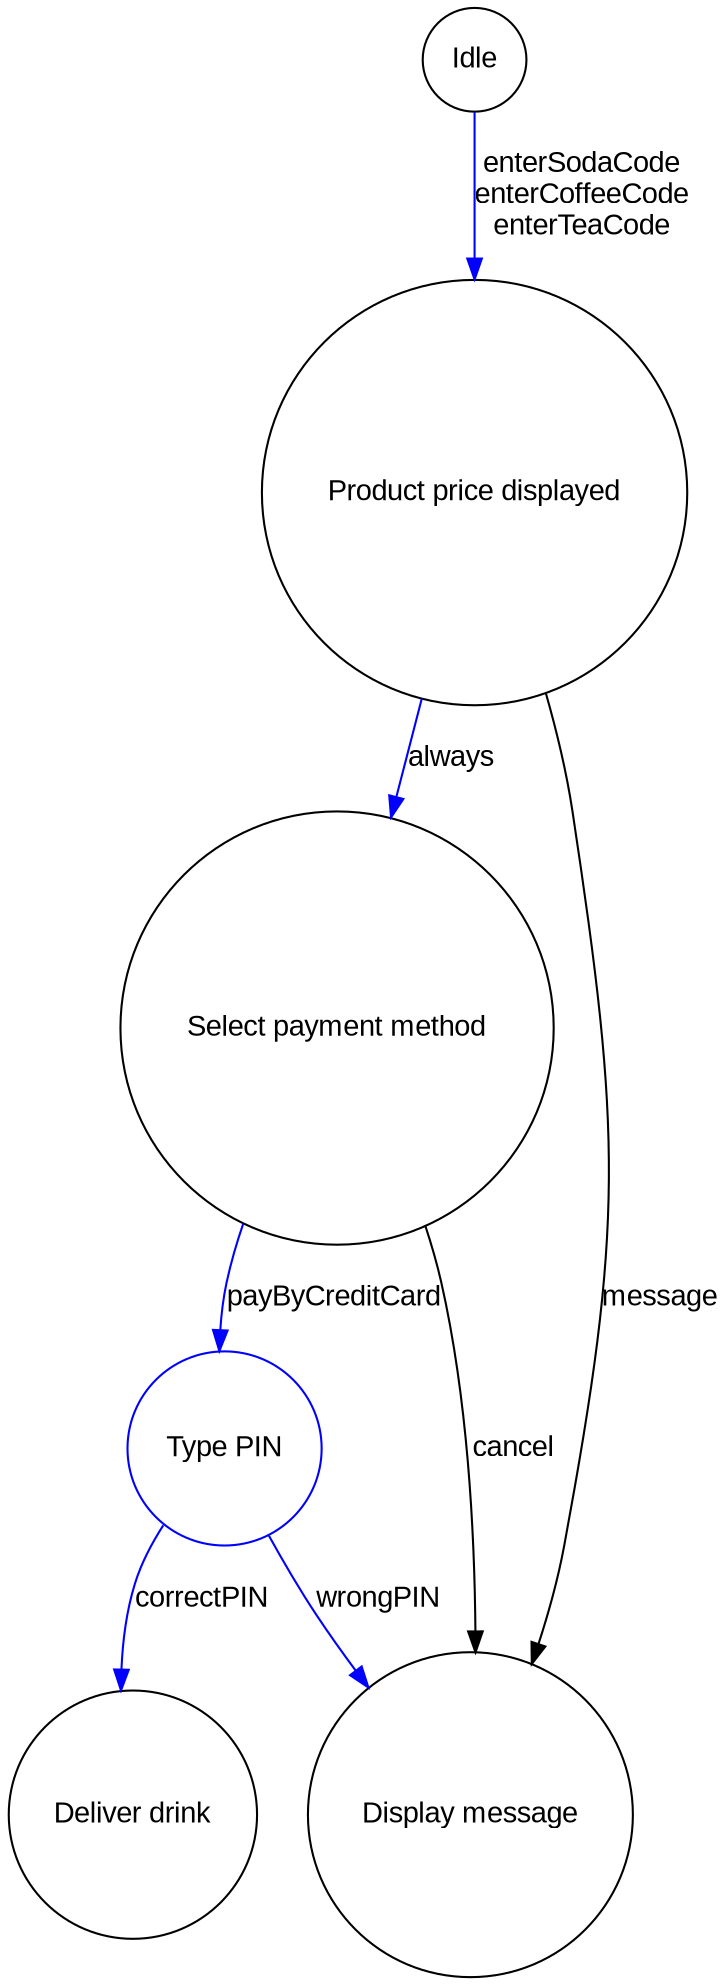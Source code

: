 
digraph G {
    node [shape=circle, fontname=Arial];
    edge [fontname=Arial];

    /* Common States - Black color */
    "Idle" [color=black];
    "Product price displayed" [color=black];
    "Select payment method" [color=black];
    "Deliver drink" [color=black];
    "Display message" [color=black];

    
    /* Variant1 States - Blue color */
    "Type PIN" [color=blue];
    /* Transitions for Variant1 */
    "Idle" -> "Product price displayed" [label="enterSodaCode\nenterCoffeeCode\nenterTeaCode", color=blue];
    "Product price displayed" -> "Select payment method" [label="always", color=blue];
    "Select payment method" -> "Type PIN" [label="payByCreditCard", color=blue];
    "Type PIN" -> "Deliver drink" [label="correctPIN", color=blue];
    "Type PIN" -> "Display message" [label="wrongPIN", color=blue];
    
    /* Common transitions for all variants */
    "Select payment method" -> "Display message" [label="cancel", color=black];
    "Product price displayed" -> "Display message" [label="message", color=black];
}